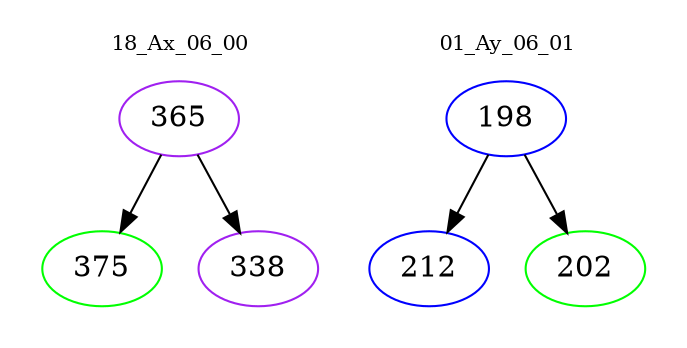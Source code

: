 digraph{
subgraph cluster_0 {
color = white
label = "18_Ax_06_00";
fontsize=10;
T0_365 [label="365", color="purple"]
T0_365 -> T0_375 [color="black"]
T0_375 [label="375", color="green"]
T0_365 -> T0_338 [color="black"]
T0_338 [label="338", color="purple"]
}
subgraph cluster_1 {
color = white
label = "01_Ay_06_01";
fontsize=10;
T1_198 [label="198", color="blue"]
T1_198 -> T1_212 [color="black"]
T1_212 [label="212", color="blue"]
T1_198 -> T1_202 [color="black"]
T1_202 [label="202", color="green"]
}
}
